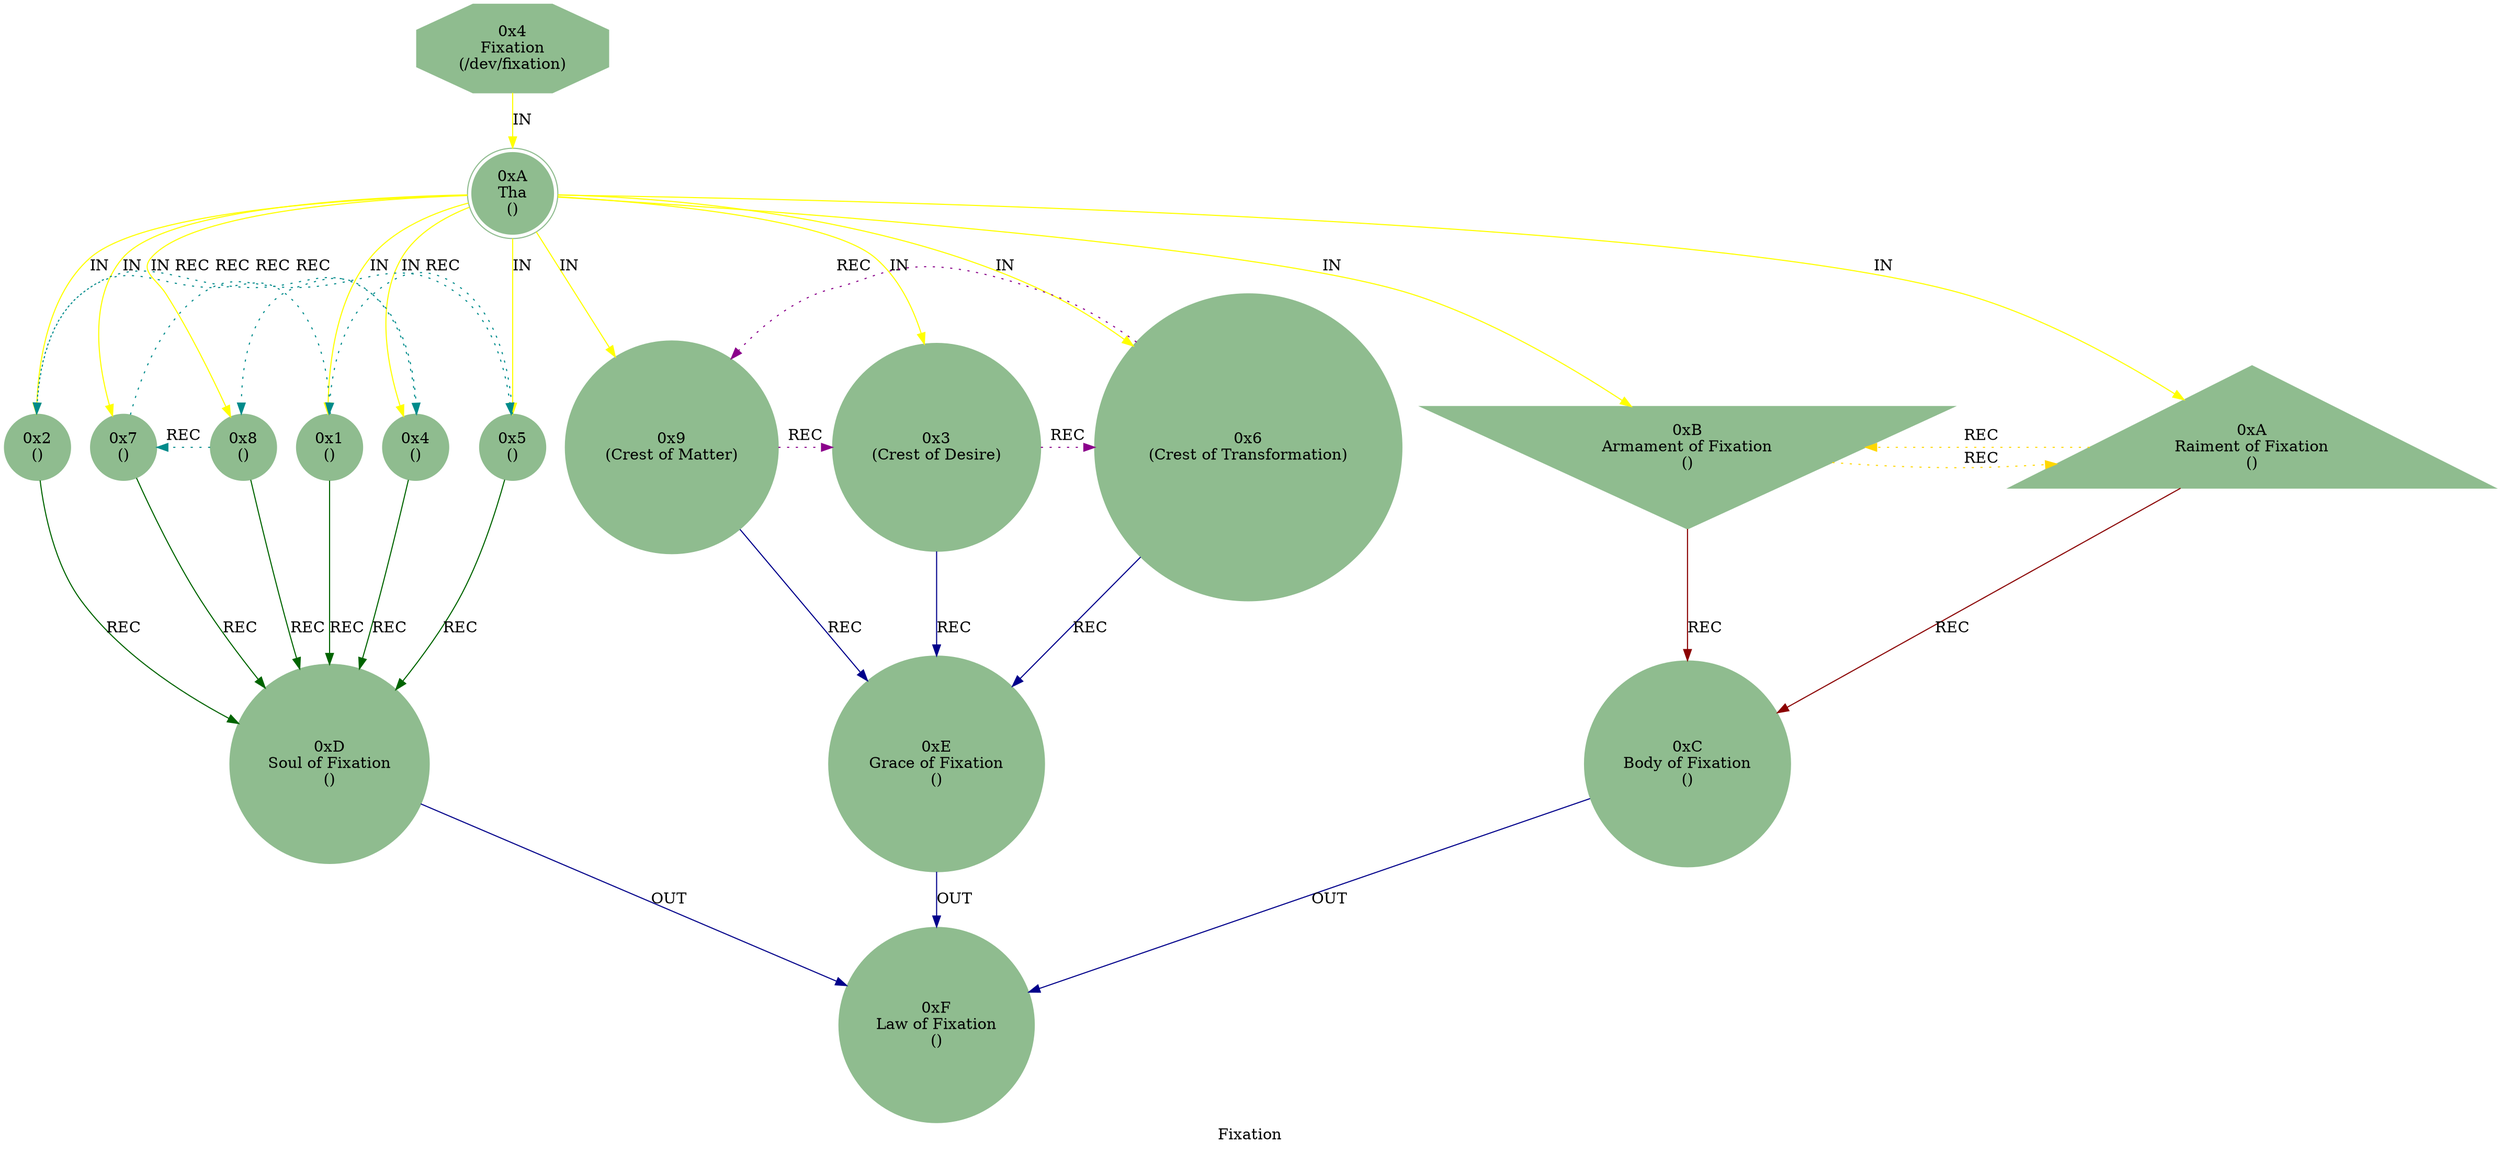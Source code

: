 strict digraph G {
    label = "Fixation";
    style = filled;
    color = blue;
    comment = "";
    node [shape = polygon; sides = 8; style = filled; color = darkseagreen;];
    
    spark_4_mythos_t [label = "0x4\nFixation\n(/dev/fixation)";];
    
    spark_0_fixation_t [label = "0xA\nTha\n()";shape = doublecircle;comment = "";];
    spark_1_fixation_t [label = "0x1\n()";shape = circle;comment = "";];
    spark_2_fixation_t [label = "0x2\n()";shape = circle;comment = "";];
    spark_3_fixation_t [label = "0x3\n(Crest of Desire)";shape = circle;comment = "";];
    spark_4_fixation_t [label = "0x4\n()";shape = circle;comment = "";];
    spark_5_fixation_t [label = "0x5\n()";shape = circle;comment = "";];
    spark_6_fixation_t [label = "0x6\n(Crest of Transformation)";shape = circle;comment = "";];
    spark_7_fixation_t [label = "0x7\n()";shape = circle;comment = "";];
    spark_8_fixation_t [label = "0x8\n()";shape = circle;comment = "";];
    spark_9_fixation_t [label = "0x9\n(Crest of Matter)";shape = circle;comment = "";];
    spark_a_fixation_t [label = "0xA\nRaiment of Fixation\n()";shape = triangle;comment = "";];
    spark_b_fixation_t [label = "0xB\nArmament of Fixation\n()";shape = invtriangle;comment = "";];
    spark_c_fixation_t [label = "0xC\nBody of Fixation\n()";shape = circle;comment = "";];
    spark_d_fixation_t [label = "0xD\nSoul of Fixation\n()";shape = circle;comment = "";];
    spark_e_fixation_t [label = "0xE\nGrace of Fixation\n()";shape = circle;comment = "";];
    spark_f_fixation_t [label = "0xF\nLaw of Fixation\n()";shape = circle;comment = "";];
    // IN = Input
    // OUT = Output
    // REC = Recursion
    spark_4_mythos_t -> spark_0_fixation_t -> {spark_a_fixation_t spark_b_fixation_t spark_1_fixation_t spark_2_fixation_t spark_3_fixation_t spark_4_fixation_t spark_5_fixation_t spark_6_fixation_t spark_7_fixation_t spark_8_fixation_t spark_9_fixation_t} [label = "IN"; color = yellow; comment = "";];
    
    {spark_a_fixation_t spark_b_fixation_t} -> spark_c_fixation_t [label = "REC"; color = darkred; comment = "";];
    {spark_1_fixation_t spark_2_fixation_t spark_4_fixation_t spark_8_fixation_t spark_7_fixation_t spark_5_fixation_t} -> spark_d_fixation_t [label = "REC"; color = darkgreen; comment = "";];
    {spark_3_fixation_t spark_6_fixation_t spark_9_fixation_t} -> spark_e_fixation_t [label = "REC"; color = darkblue; comment = "";];
    
    spark_1_fixation_t -> spark_2_fixation_t -> spark_4_fixation_t -> spark_8_fixation_t -> spark_7_fixation_t -> spark_5_fixation_t -> spark_1_fixation_t [label = "REC"; color = darkcyan; comment = ""; style = dotted; constraint = false;];
    spark_3_fixation_t -> spark_6_fixation_t -> spark_9_fixation_t -> spark_3_fixation_t [label = "REC"; color = darkmagenta; comment = ""; style = dotted; constraint = false;];
    spark_a_fixation_t -> spark_b_fixation_t -> spark_a_fixation_t [label = "REC"; color = gold; comment = ""; style = dotted; constraint = false;];
    
    {spark_c_fixation_t spark_d_fixation_t spark_e_fixation_t} -> spark_f_fixation_t [label = "OUT"; color = darkblue; comment = "";];
}